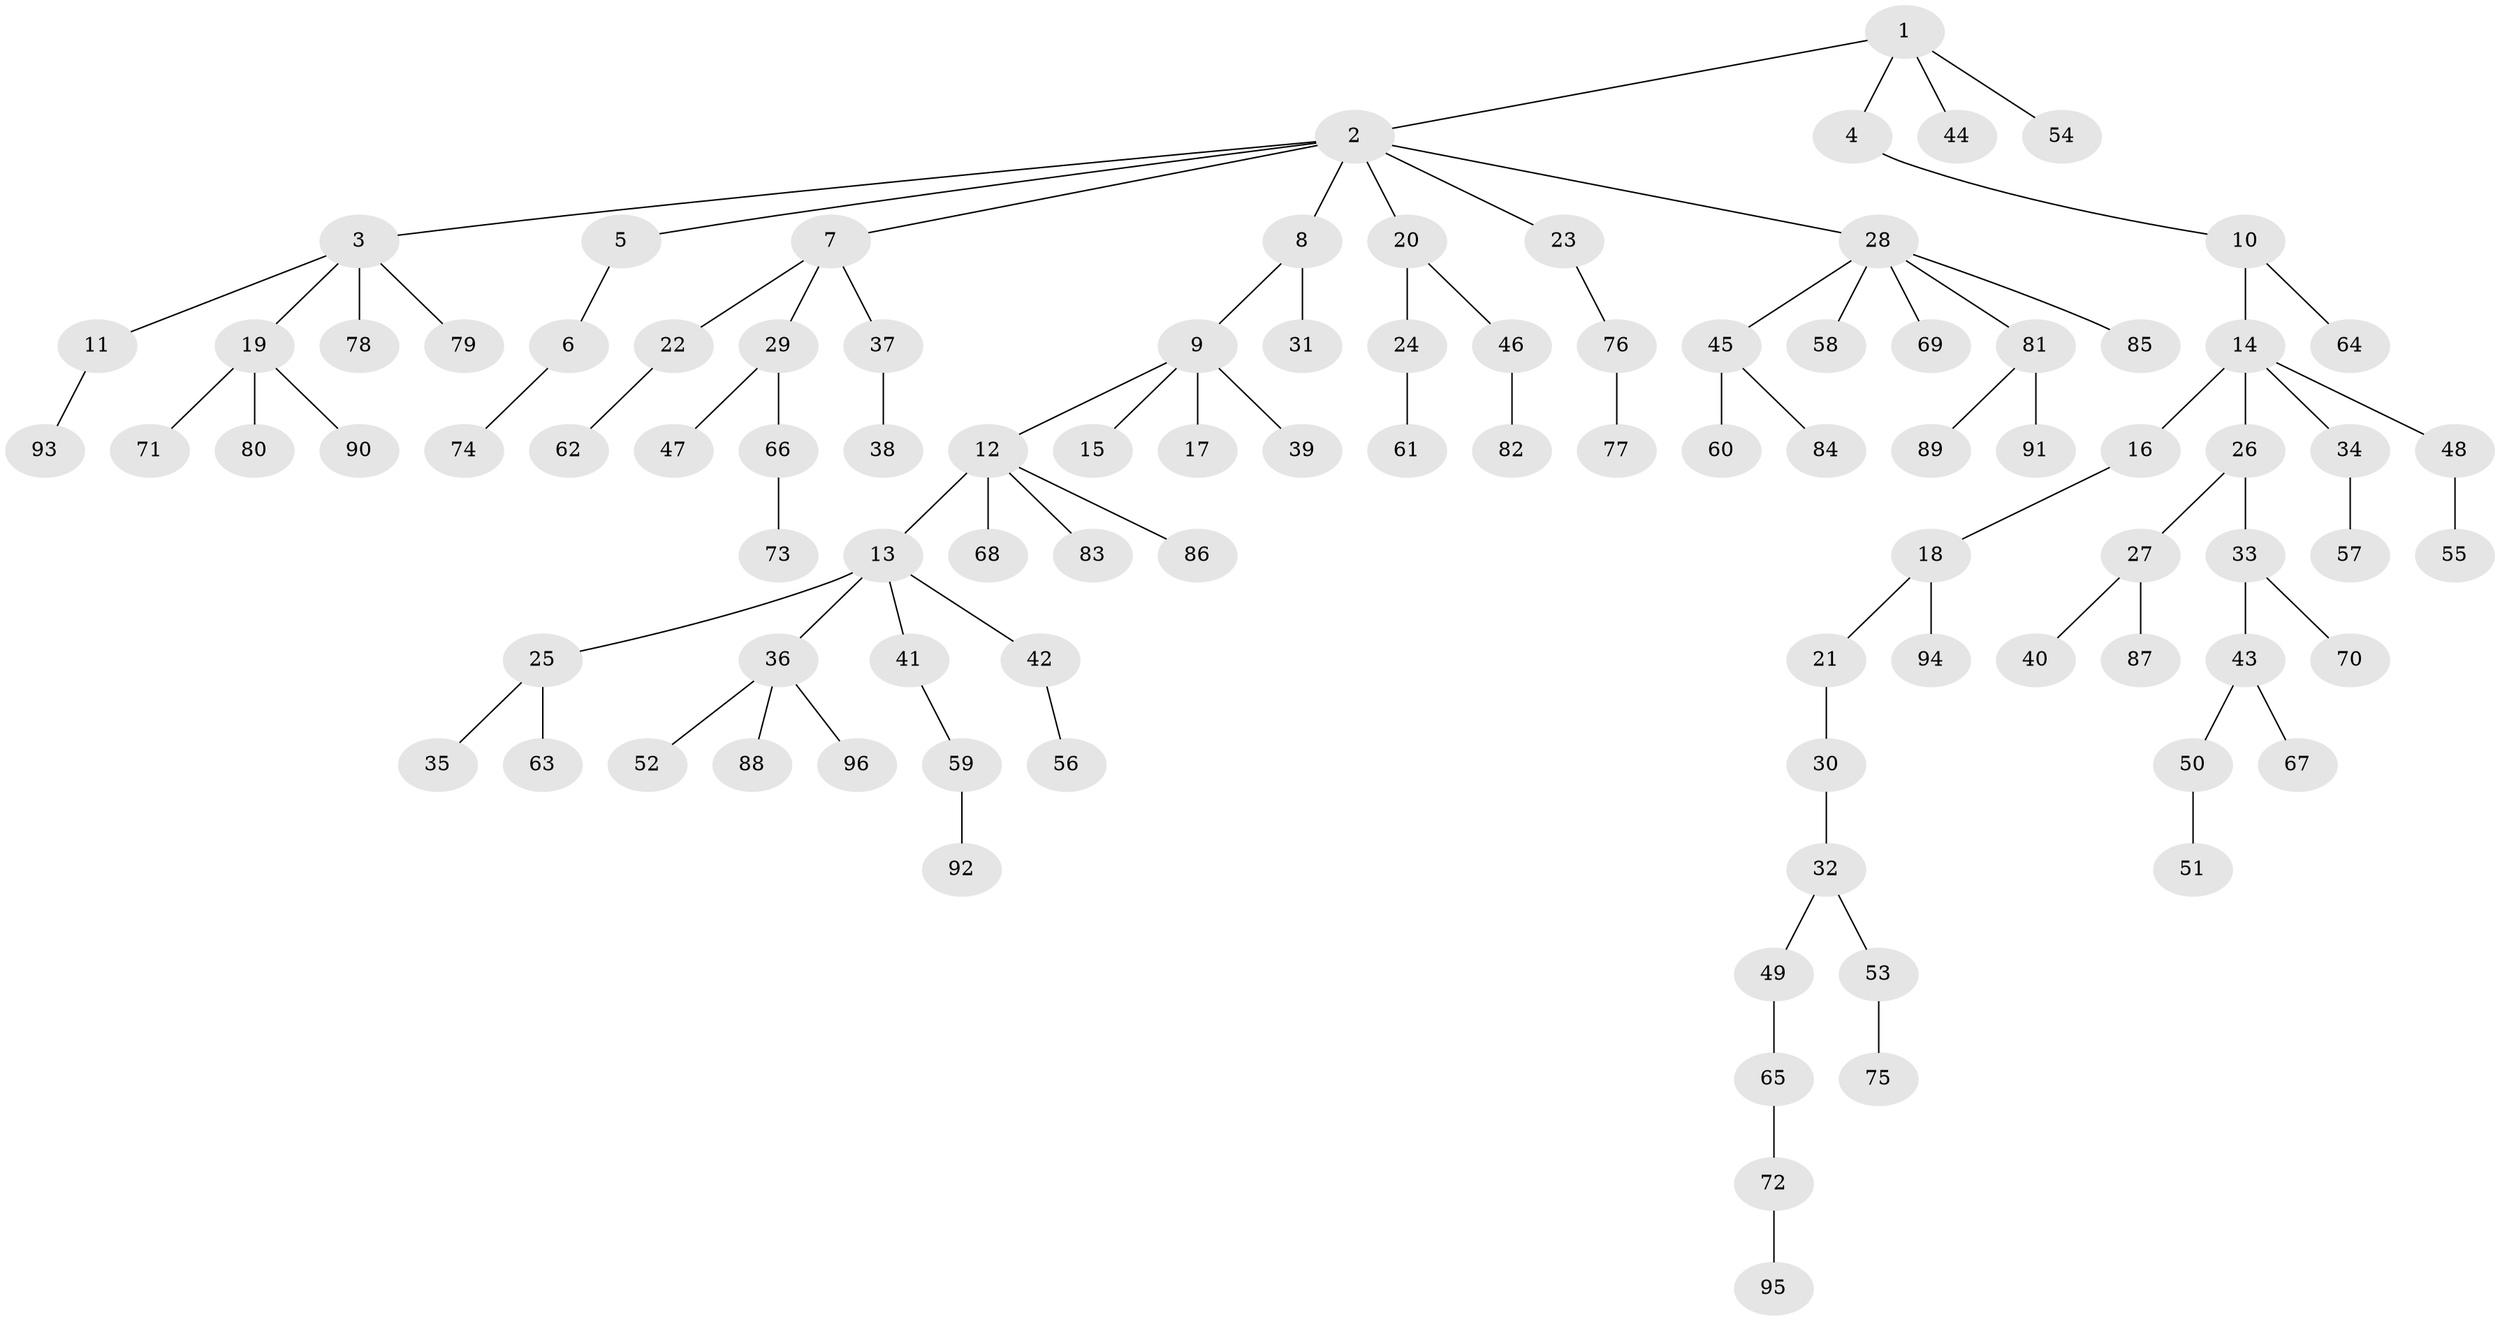 // Generated by graph-tools (version 1.1) at 2025/02/03/09/25 03:02:19]
// undirected, 96 vertices, 95 edges
graph export_dot {
graph [start="1"]
  node [color=gray90,style=filled];
  1;
  2;
  3;
  4;
  5;
  6;
  7;
  8;
  9;
  10;
  11;
  12;
  13;
  14;
  15;
  16;
  17;
  18;
  19;
  20;
  21;
  22;
  23;
  24;
  25;
  26;
  27;
  28;
  29;
  30;
  31;
  32;
  33;
  34;
  35;
  36;
  37;
  38;
  39;
  40;
  41;
  42;
  43;
  44;
  45;
  46;
  47;
  48;
  49;
  50;
  51;
  52;
  53;
  54;
  55;
  56;
  57;
  58;
  59;
  60;
  61;
  62;
  63;
  64;
  65;
  66;
  67;
  68;
  69;
  70;
  71;
  72;
  73;
  74;
  75;
  76;
  77;
  78;
  79;
  80;
  81;
  82;
  83;
  84;
  85;
  86;
  87;
  88;
  89;
  90;
  91;
  92;
  93;
  94;
  95;
  96;
  1 -- 2;
  1 -- 4;
  1 -- 44;
  1 -- 54;
  2 -- 3;
  2 -- 5;
  2 -- 7;
  2 -- 8;
  2 -- 20;
  2 -- 23;
  2 -- 28;
  3 -- 11;
  3 -- 19;
  3 -- 78;
  3 -- 79;
  4 -- 10;
  5 -- 6;
  6 -- 74;
  7 -- 22;
  7 -- 29;
  7 -- 37;
  8 -- 9;
  8 -- 31;
  9 -- 12;
  9 -- 15;
  9 -- 17;
  9 -- 39;
  10 -- 14;
  10 -- 64;
  11 -- 93;
  12 -- 13;
  12 -- 68;
  12 -- 83;
  12 -- 86;
  13 -- 25;
  13 -- 36;
  13 -- 41;
  13 -- 42;
  14 -- 16;
  14 -- 26;
  14 -- 34;
  14 -- 48;
  16 -- 18;
  18 -- 21;
  18 -- 94;
  19 -- 71;
  19 -- 80;
  19 -- 90;
  20 -- 24;
  20 -- 46;
  21 -- 30;
  22 -- 62;
  23 -- 76;
  24 -- 61;
  25 -- 35;
  25 -- 63;
  26 -- 27;
  26 -- 33;
  27 -- 40;
  27 -- 87;
  28 -- 45;
  28 -- 58;
  28 -- 69;
  28 -- 81;
  28 -- 85;
  29 -- 47;
  29 -- 66;
  30 -- 32;
  32 -- 49;
  32 -- 53;
  33 -- 43;
  33 -- 70;
  34 -- 57;
  36 -- 52;
  36 -- 88;
  36 -- 96;
  37 -- 38;
  41 -- 59;
  42 -- 56;
  43 -- 50;
  43 -- 67;
  45 -- 60;
  45 -- 84;
  46 -- 82;
  48 -- 55;
  49 -- 65;
  50 -- 51;
  53 -- 75;
  59 -- 92;
  65 -- 72;
  66 -- 73;
  72 -- 95;
  76 -- 77;
  81 -- 89;
  81 -- 91;
}
